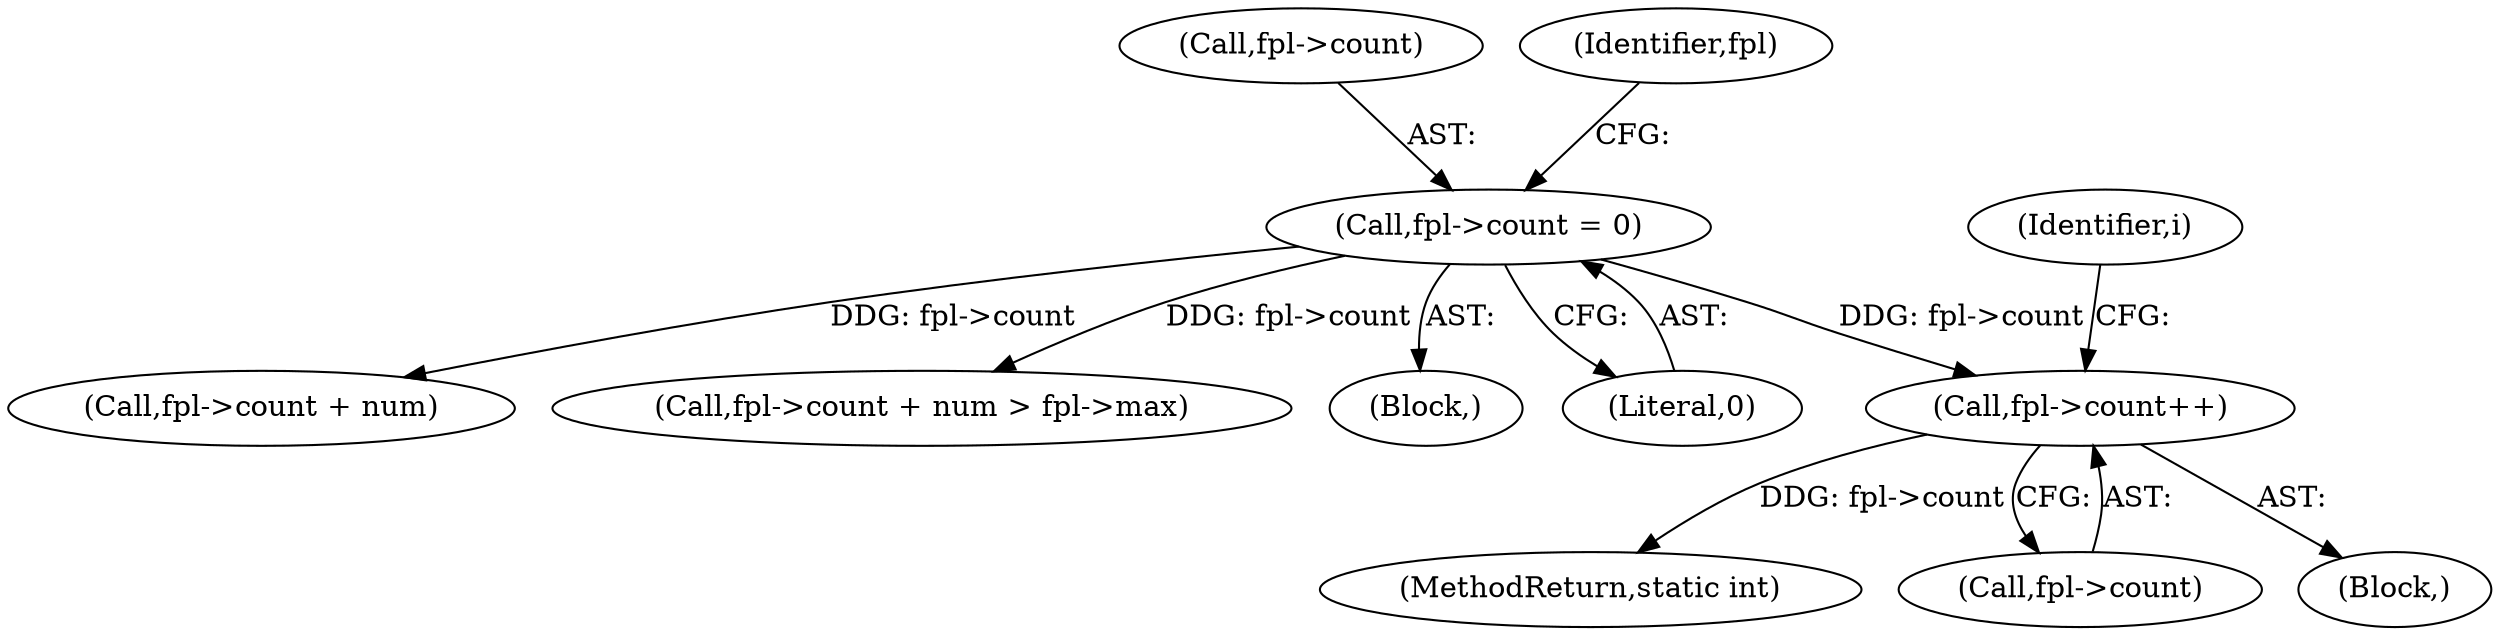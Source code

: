 digraph "0_linux_415e3d3e90ce9e18727e8843ae343eda5a58fad6_0@pointer" {
"1000238" [label="(Call,fpl->count++)"];
"1000165" [label="(Call,fpl->count = 0)"];
"1000238" [label="(Call,fpl->count++)"];
"1000211" [label="(Identifier,i)"];
"1000166" [label="(Call,fpl->count)"];
"1000192" [label="(Call,fpl->count + num)"];
"1000165" [label="(Call,fpl->count = 0)"];
"1000255" [label="(MethodReturn,static int)"];
"1000172" [label="(Identifier,fpl)"];
"1000191" [label="(Call,fpl->count + num > fpl->max)"];
"1000148" [label="(Block,)"];
"1000239" [label="(Call,fpl->count)"];
"1000169" [label="(Literal,0)"];
"1000212" [label="(Block,)"];
"1000238" -> "1000212"  [label="AST: "];
"1000238" -> "1000239"  [label="CFG: "];
"1000239" -> "1000238"  [label="AST: "];
"1000211" -> "1000238"  [label="CFG: "];
"1000238" -> "1000255"  [label="DDG: fpl->count"];
"1000165" -> "1000238"  [label="DDG: fpl->count"];
"1000165" -> "1000148"  [label="AST: "];
"1000165" -> "1000169"  [label="CFG: "];
"1000166" -> "1000165"  [label="AST: "];
"1000169" -> "1000165"  [label="AST: "];
"1000172" -> "1000165"  [label="CFG: "];
"1000165" -> "1000191"  [label="DDG: fpl->count"];
"1000165" -> "1000192"  [label="DDG: fpl->count"];
}
